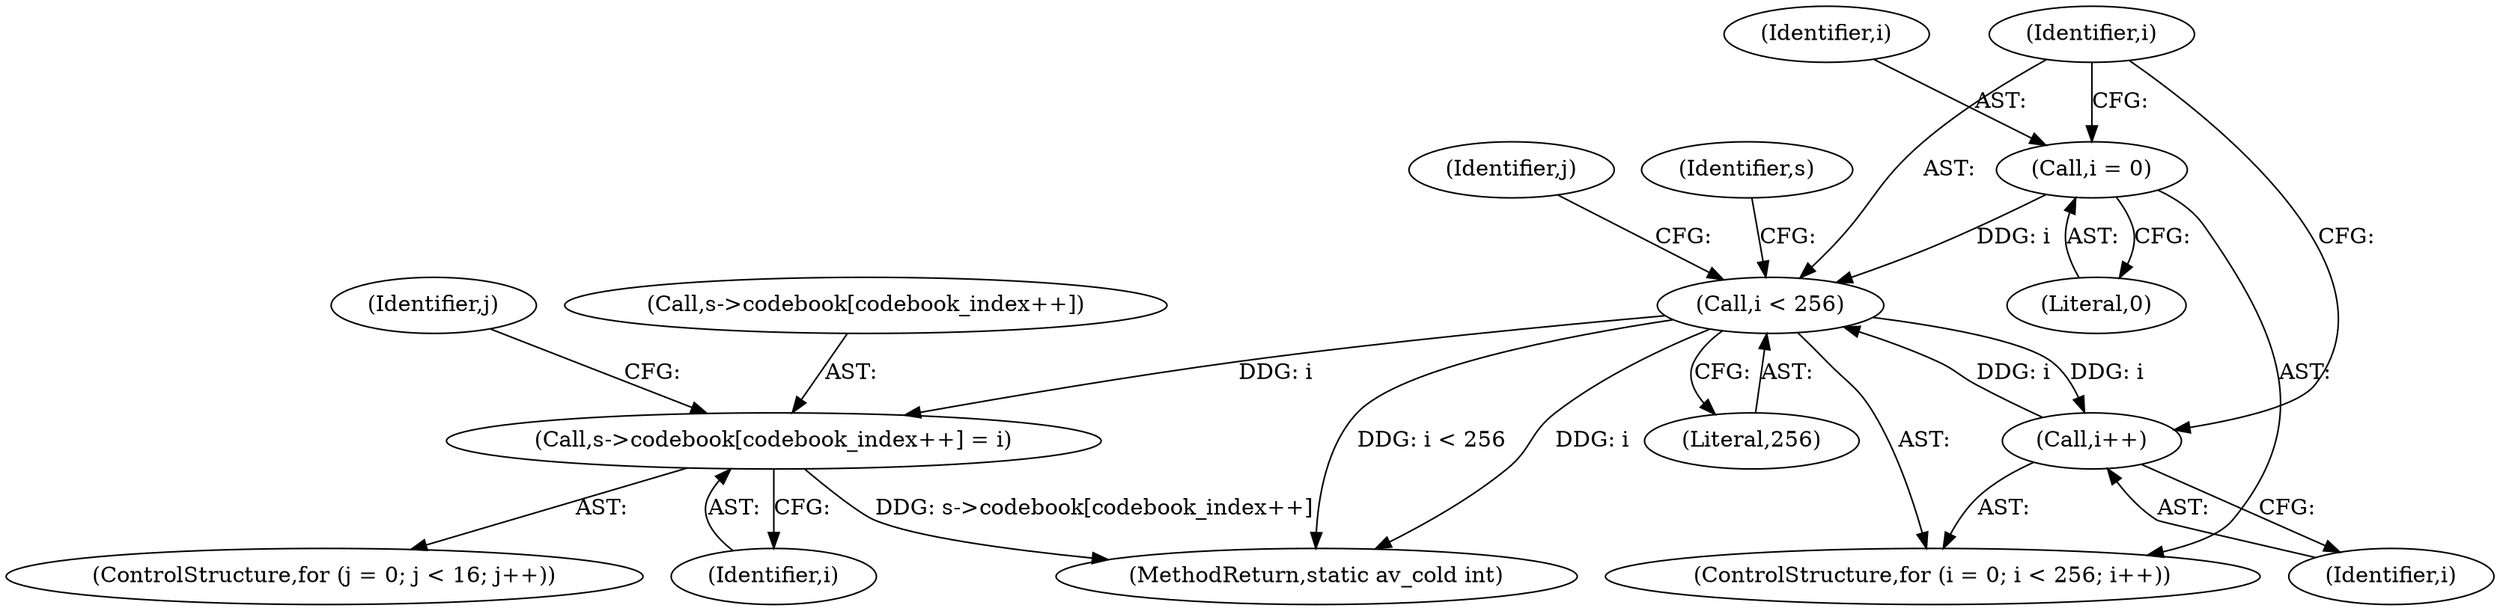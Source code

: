 digraph "0_FFmpeg_02f909dc24b1f05cfbba75077c7707b905e63cd2@array" {
"1000416" [label="(Call,s->codebook[codebook_index++] = i)"];
"1000402" [label="(Call,i < 256)"];
"1000399" [label="(Call,i = 0)"];
"1000405" [label="(Call,i++)"];
"1000416" [label="(Call,s->codebook[codebook_index++] = i)"];
"1000402" [label="(Call,i < 256)"];
"1000406" [label="(Identifier,i)"];
"1000400" [label="(Identifier,i)"];
"1000399" [label="(Call,i = 0)"];
"1000398" [label="(ControlStructure,for (i = 0; i < 256; i++))"];
"1000403" [label="(Identifier,i)"];
"1000407" [label="(ControlStructure,for (j = 0; j < 16; j++))"];
"1000409" [label="(Identifier,j)"];
"1000405" [label="(Call,i++)"];
"1000401" [label="(Literal,0)"];
"1000404" [label="(Literal,256)"];
"1000417" [label="(Call,s->codebook[codebook_index++])"];
"1000483" [label="(MethodReturn,static av_cold int)"];
"1000459" [label="(Identifier,s)"];
"1000423" [label="(Identifier,i)"];
"1000415" [label="(Identifier,j)"];
"1000416" -> "1000407"  [label="AST: "];
"1000416" -> "1000423"  [label="CFG: "];
"1000417" -> "1000416"  [label="AST: "];
"1000423" -> "1000416"  [label="AST: "];
"1000415" -> "1000416"  [label="CFG: "];
"1000416" -> "1000483"  [label="DDG: s->codebook[codebook_index++]"];
"1000402" -> "1000416"  [label="DDG: i"];
"1000402" -> "1000398"  [label="AST: "];
"1000402" -> "1000404"  [label="CFG: "];
"1000403" -> "1000402"  [label="AST: "];
"1000404" -> "1000402"  [label="AST: "];
"1000409" -> "1000402"  [label="CFG: "];
"1000459" -> "1000402"  [label="CFG: "];
"1000402" -> "1000483"  [label="DDG: i < 256"];
"1000402" -> "1000483"  [label="DDG: i"];
"1000399" -> "1000402"  [label="DDG: i"];
"1000405" -> "1000402"  [label="DDG: i"];
"1000402" -> "1000405"  [label="DDG: i"];
"1000399" -> "1000398"  [label="AST: "];
"1000399" -> "1000401"  [label="CFG: "];
"1000400" -> "1000399"  [label="AST: "];
"1000401" -> "1000399"  [label="AST: "];
"1000403" -> "1000399"  [label="CFG: "];
"1000405" -> "1000398"  [label="AST: "];
"1000405" -> "1000406"  [label="CFG: "];
"1000406" -> "1000405"  [label="AST: "];
"1000403" -> "1000405"  [label="CFG: "];
}
